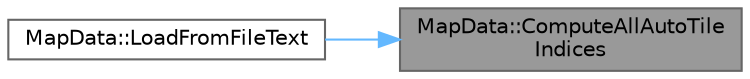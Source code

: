 digraph "MapData::ComputeAllAutoTileIndices"
{
 // LATEX_PDF_SIZE
  bgcolor="transparent";
  edge [fontname=Helvetica,fontsize=10,labelfontname=Helvetica,labelfontsize=10];
  node [fontname=Helvetica,fontsize=10,shape=box,height=0.2,width=0.4];
  rankdir="RL";
  Node1 [id="Node000001",label="MapData::ComputeAllAutoTile\lIndices",height=0.2,width=0.4,color="gray40", fillcolor="grey60", style="filled", fontcolor="black",tooltip=" "];
  Node1 -> Node2 [id="edge1_Node000001_Node000002",dir="back",color="steelblue1",style="solid",tooltip=" "];
  Node2 [id="Node000002",label="MapData::LoadFromFileText",height=0.2,width=0.4,color="grey40", fillcolor="white", style="filled",URL="$class_map_data.html#a5233d11094337152ea34a157f1ec6971",tooltip=" "];
}
